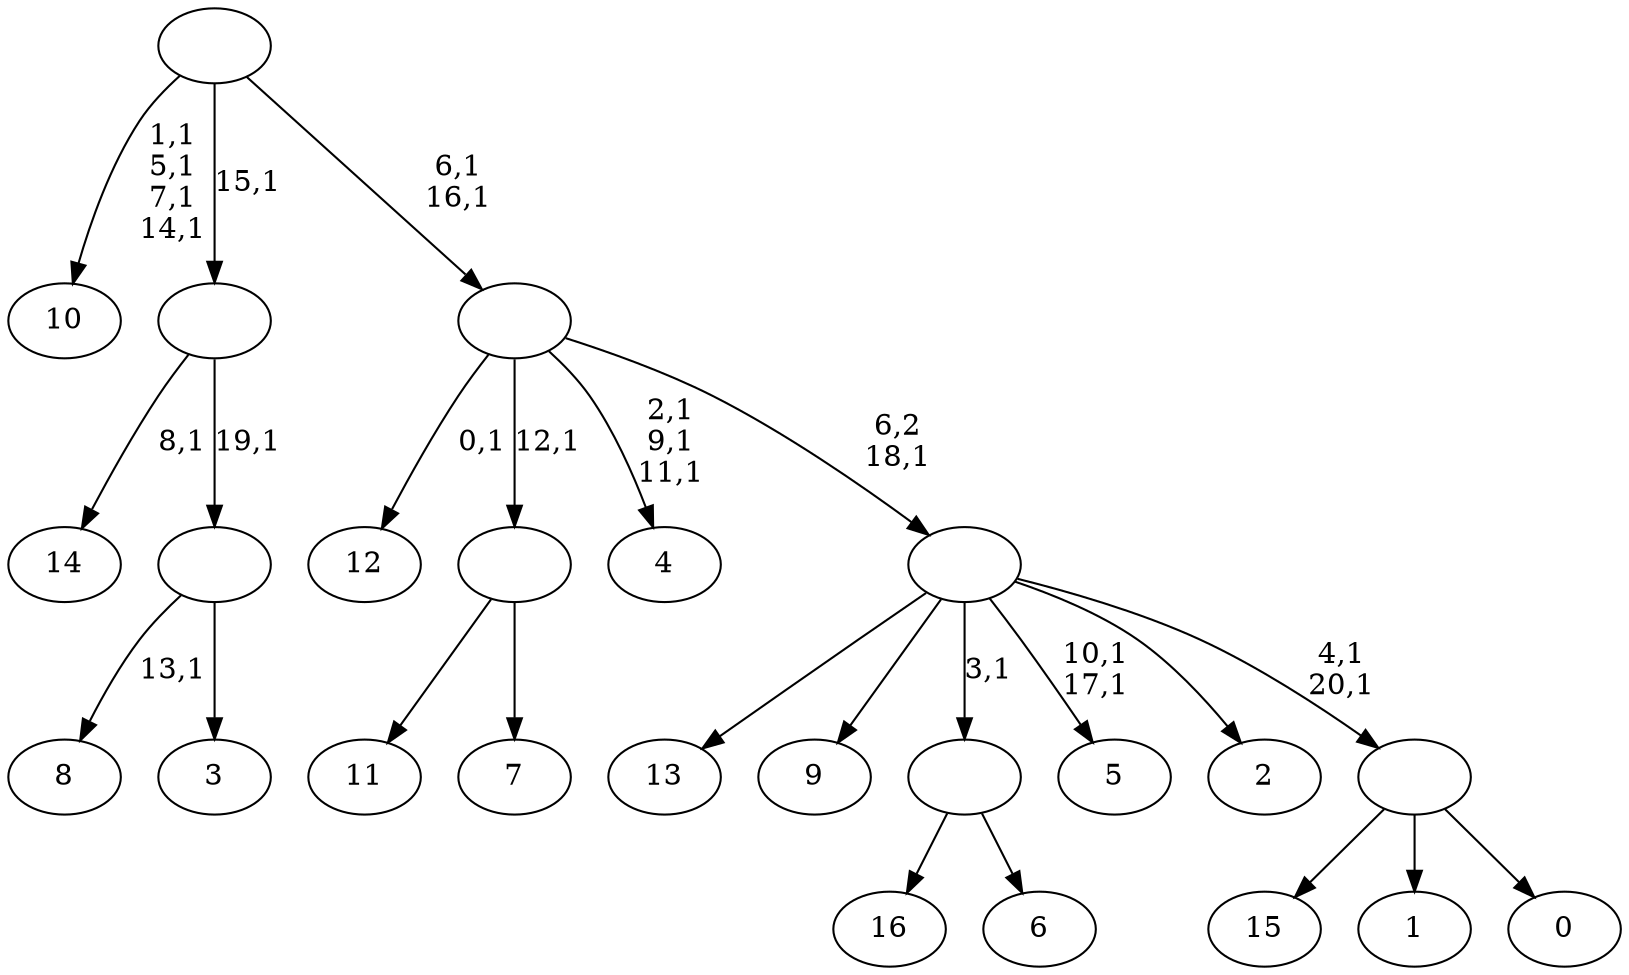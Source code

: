 digraph T {
	38 [label="16"]
	37 [label="15"]
	36 [label="14"]
	34 [label="13"]
	33 [label="12"]
	31 [label="11"]
	30 [label="10"]
	25 [label="9"]
	24 [label="8"]
	22 [label="7"]
	21 [label=""]
	20 [label="6"]
	19 [label=""]
	18 [label="5"]
	15 [label="4"]
	11 [label="3"]
	10 [label=""]
	9 [label=""]
	8 [label="2"]
	7 [label="1"]
	6 [label="0"]
	5 [label=""]
	3 [label=""]
	2 [label=""]
	0 [label=""]
	21 -> 31 [label=""]
	21 -> 22 [label=""]
	19 -> 38 [label=""]
	19 -> 20 [label=""]
	10 -> 24 [label="13,1"]
	10 -> 11 [label=""]
	9 -> 36 [label="8,1"]
	9 -> 10 [label="19,1"]
	5 -> 37 [label=""]
	5 -> 7 [label=""]
	5 -> 6 [label=""]
	3 -> 5 [label="4,1\n20,1"]
	3 -> 18 [label="10,1\n17,1"]
	3 -> 34 [label=""]
	3 -> 25 [label=""]
	3 -> 19 [label="3,1"]
	3 -> 8 [label=""]
	2 -> 15 [label="2,1\n9,1\n11,1"]
	2 -> 33 [label="0,1"]
	2 -> 21 [label="12,1"]
	2 -> 3 [label="6,2\n18,1"]
	0 -> 2 [label="6,1\n16,1"]
	0 -> 30 [label="1,1\n5,1\n7,1\n14,1"]
	0 -> 9 [label="15,1"]
}
